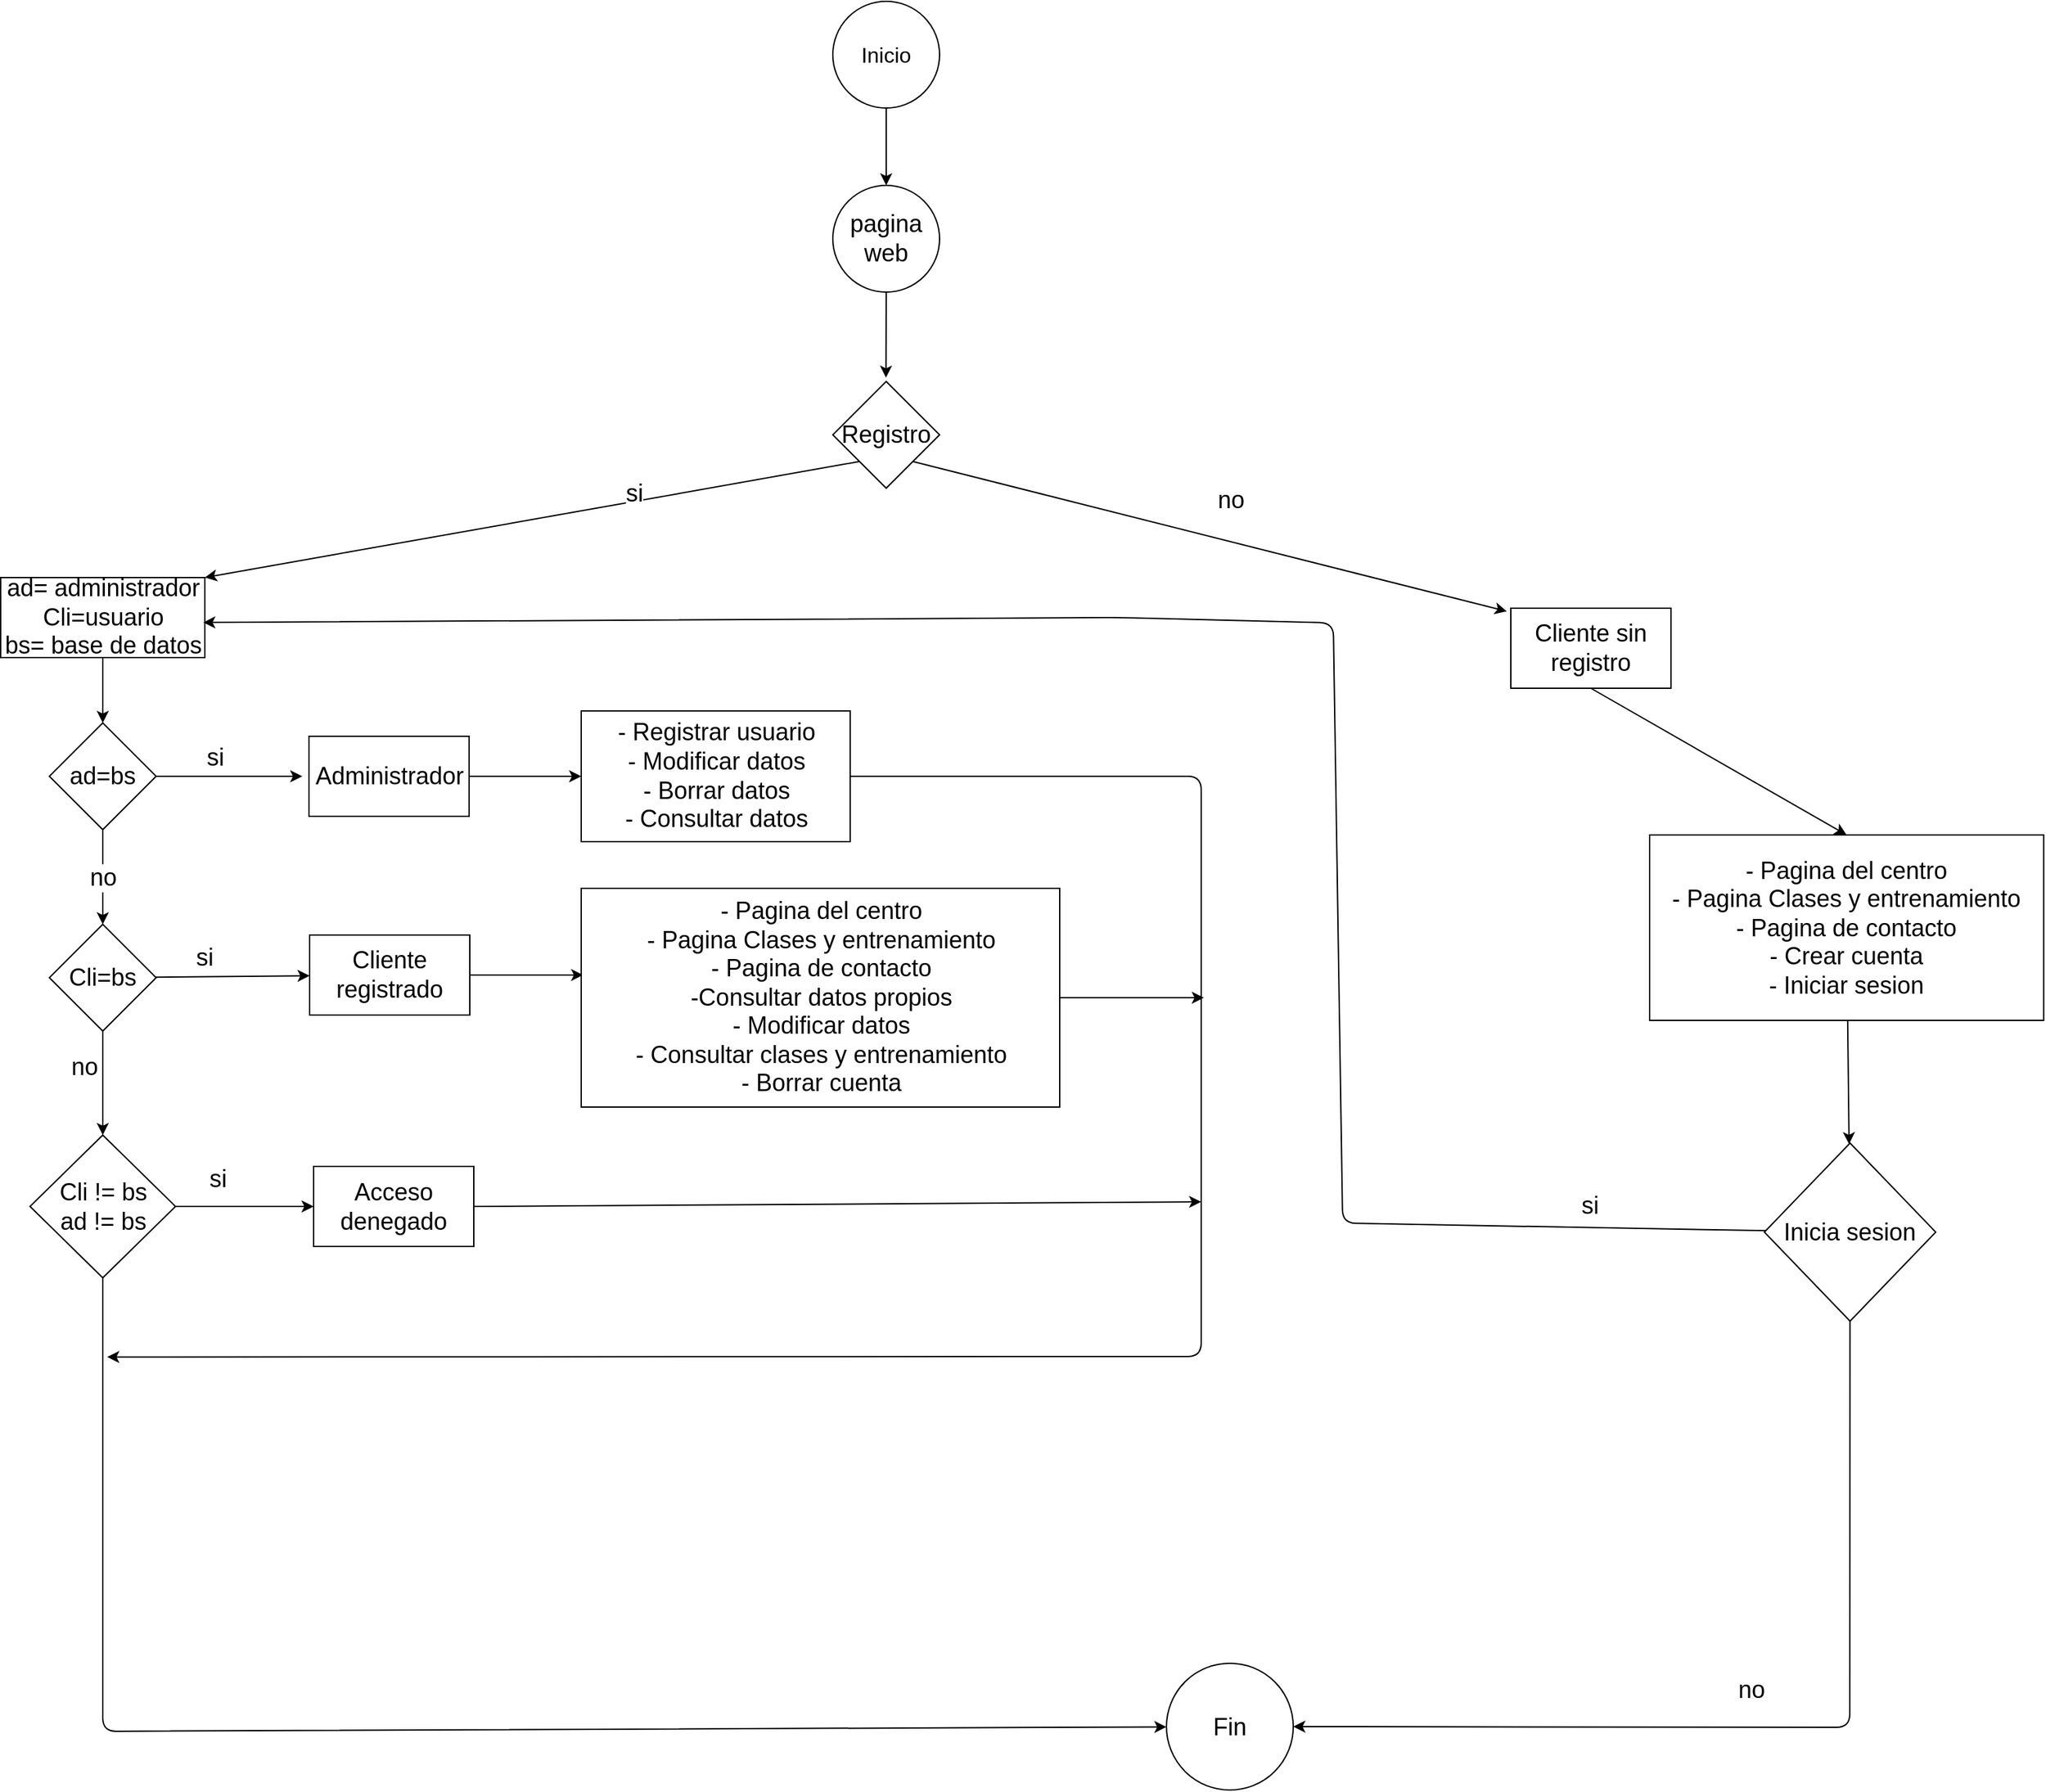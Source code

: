 <mxfile>
    <diagram id="ayLVaH0twAeTrFX0j36s" name="Página-1">
        <mxGraphModel dx="1299" dy="-285" grid="0" gridSize="10" guides="1" tooltips="1" connect="1" arrows="1" fold="1" page="0" pageScale="1" pageWidth="827" pageHeight="1169" background="none" math="0" shadow="0">
            <root>
                <mxCell id="0"/>
                <mxCell id="1" parent="0"/>
                <mxCell id="128" value="" style="edgeStyle=none;html=1;fontSize=36;entryX=0.5;entryY=0;entryDx=0;entryDy=0;" parent="1" source="129" target="136" edge="1">
                    <mxGeometry relative="1" as="geometry"/>
                </mxCell>
                <mxCell id="129" value="&lt;font size=&quot;3&quot;&gt;Inicio&lt;/font&gt;" style="ellipse;whiteSpace=wrap;html=1;" parent="1" vertex="1">
                    <mxGeometry x="115" y="1183" width="80" height="80" as="geometry"/>
                </mxCell>
                <mxCell id="130" style="edgeStyle=none;html=1;exitX=0;exitY=1;exitDx=0;exitDy=0;fontSize=18;entryX=1;entryY=0;entryDx=0;entryDy=0;" parent="1" source="134" target="138" edge="1">
                    <mxGeometry relative="1" as="geometry">
                        <mxPoint x="4.265" y="1606.882" as="targetPoint"/>
                        <mxPoint x="51.5" y="1548" as="sourcePoint"/>
                    </mxGeometry>
                </mxCell>
                <mxCell id="131" value="si" style="edgeLabel;html=1;align=center;verticalAlign=middle;resizable=0;points=[];fontSize=18;" parent="130" vertex="1" connectable="0">
                    <mxGeometry x="-0.374" y="4" relative="1" as="geometry">
                        <mxPoint x="-16" y="-7" as="offset"/>
                    </mxGeometry>
                </mxCell>
                <mxCell id="132" style="edgeStyle=none;html=1;exitX=1;exitY=1;exitDx=0;exitDy=0;fontSize=18;" parent="1" source="134" edge="1">
                    <mxGeometry relative="1" as="geometry">
                        <mxPoint x="620" y="1640.333" as="targetPoint"/>
                    </mxGeometry>
                </mxCell>
                <mxCell id="133" value="no" style="edgeLabel;html=1;align=center;verticalAlign=middle;resizable=0;points=[];fontSize=18;" parent="132" vertex="1" connectable="0">
                    <mxGeometry x="0.248" y="3" relative="1" as="geometry">
                        <mxPoint x="-41" y="-38" as="offset"/>
                    </mxGeometry>
                </mxCell>
                <mxCell id="134" value="&lt;font style=&quot;font-size: 18px;&quot;&gt;Registro&lt;/font&gt;" style="rhombus;whiteSpace=wrap;html=1;" parent="1" vertex="1">
                    <mxGeometry x="115" y="1468" width="80" height="80" as="geometry"/>
                </mxCell>
                <mxCell id="135" style="edgeStyle=none;html=1;exitX=0.5;exitY=1;exitDx=0;exitDy=0;fontSize=18;" parent="1" source="136" edge="1">
                    <mxGeometry relative="1" as="geometry">
                        <mxPoint x="154.824" y="1465.176" as="targetPoint"/>
                    </mxGeometry>
                </mxCell>
                <mxCell id="136" value="pagina web" style="ellipse;whiteSpace=wrap;html=1;fontSize=18;" parent="1" vertex="1">
                    <mxGeometry x="115" y="1321" width="80" height="80" as="geometry"/>
                </mxCell>
                <mxCell id="137" value="" style="edgeStyle=none;html=1;fontSize=18;" parent="1" source="138" target="142" edge="1">
                    <mxGeometry relative="1" as="geometry"/>
                </mxCell>
                <mxCell id="138" value="ad= administrador&lt;br&gt;Cli=usuario&lt;br&gt;bs= base de datos" style="whiteSpace=wrap;html=1;fontSize=18;" parent="1" vertex="1">
                    <mxGeometry x="-508.5" y="1615" width="153" height="60" as="geometry"/>
                </mxCell>
                <mxCell id="139" style="edgeStyle=none;html=1;exitX=1;exitY=0.5;exitDx=0;exitDy=0;fontSize=18;" parent="1" source="142" edge="1">
                    <mxGeometry relative="1" as="geometry">
                        <mxPoint x="-282.5" y="1764" as="targetPoint"/>
                    </mxGeometry>
                </mxCell>
                <mxCell id="140" value="si" style="edgeLabel;html=1;align=center;verticalAlign=middle;resizable=0;points=[];fontSize=18;" parent="139" vertex="1" connectable="0">
                    <mxGeometry x="-0.438" y="1" relative="1" as="geometry">
                        <mxPoint x="13" y="-13" as="offset"/>
                    </mxGeometry>
                </mxCell>
                <mxCell id="141" value="no" style="edgeStyle=none;html=1;fontSize=18;exitX=0.5;exitY=1;exitDx=0;exitDy=0;" parent="1" source="142" target="149" edge="1">
                    <mxGeometry relative="1" as="geometry">
                        <mxPoint x="-434.5" y="1810" as="sourcePoint"/>
                    </mxGeometry>
                </mxCell>
                <mxCell id="142" value="ad=bs" style="rhombus;whiteSpace=wrap;html=1;fontSize=18;" parent="1" vertex="1">
                    <mxGeometry x="-472" y="1724" width="80" height="80" as="geometry"/>
                </mxCell>
                <mxCell id="143" value="" style="edgeStyle=none;html=1;fontSize=18;" parent="1" source="144" target="159" edge="1">
                    <mxGeometry relative="1" as="geometry"/>
                </mxCell>
                <mxCell id="144" value="Administrador" style="whiteSpace=wrap;html=1;fontSize=18;" parent="1" vertex="1">
                    <mxGeometry x="-277.5" y="1734" width="120" height="60" as="geometry"/>
                </mxCell>
                <mxCell id="145" value="" style="edgeStyle=none;html=1;fontSize=18;" parent="1" source="149" target="151" edge="1">
                    <mxGeometry relative="1" as="geometry"/>
                </mxCell>
                <mxCell id="146" value="si" style="edgeLabel;html=1;align=center;verticalAlign=middle;resizable=0;points=[];fontSize=18;" parent="145" vertex="1" connectable="0">
                    <mxGeometry x="-0.384" relative="1" as="geometry">
                        <mxPoint x="1" y="-15" as="offset"/>
                    </mxGeometry>
                </mxCell>
                <mxCell id="147" style="edgeStyle=none;html=1;exitX=0.5;exitY=1;exitDx=0;exitDy=0;fontSize=18;entryX=0.5;entryY=0;entryDx=0;entryDy=0;" parent="1" source="149" target="154" edge="1">
                    <mxGeometry relative="1" as="geometry">
                        <mxPoint x="-431.5" y="1987" as="targetPoint"/>
                    </mxGeometry>
                </mxCell>
                <mxCell id="148" value="no" style="edgeLabel;html=1;align=center;verticalAlign=middle;resizable=0;points=[];fontSize=18;" parent="147" vertex="1" connectable="0">
                    <mxGeometry x="0.421" relative="1" as="geometry">
                        <mxPoint x="-14" y="-29" as="offset"/>
                    </mxGeometry>
                </mxCell>
                <mxCell id="149" value="Cli=bs" style="rhombus;whiteSpace=wrap;html=1;fontSize=18;" parent="1" vertex="1">
                    <mxGeometry x="-472" y="1875" width="80" height="80" as="geometry"/>
                </mxCell>
                <mxCell id="150" value="" style="edgeStyle=none;html=1;fontSize=18;entryX=0.004;entryY=0.396;entryDx=0;entryDy=0;entryPerimeter=0;" parent="1" source="151" target="161" edge="1">
                    <mxGeometry relative="1" as="geometry"/>
                </mxCell>
                <mxCell id="151" value="Cliente registrado" style="whiteSpace=wrap;html=1;fontSize=18;" parent="1" vertex="1">
                    <mxGeometry x="-277" y="1883" width="120" height="60" as="geometry"/>
                </mxCell>
                <mxCell id="152" value="" style="edgeStyle=none;html=1;fontSize=18;" parent="1" source="154" target="156" edge="1">
                    <mxGeometry relative="1" as="geometry"/>
                </mxCell>
                <mxCell id="153" value="" style="edgeStyle=none;html=1;fontSize=18;" parent="1" source="154" target="162" edge="1">
                    <mxGeometry relative="1" as="geometry">
                        <Array as="points">
                            <mxPoint x="-432" y="2480"/>
                        </Array>
                    </mxGeometry>
                </mxCell>
                <mxCell id="154" value="Cli != bs&lt;br&gt;ad != bs" style="rhombus;whiteSpace=wrap;html=1;fontSize=18;" parent="1" vertex="1">
                    <mxGeometry x="-486.5" y="2033" width="109" height="107" as="geometry"/>
                </mxCell>
                <mxCell id="155" style="edgeStyle=none;html=1;exitX=1;exitY=0.5;exitDx=0;exitDy=0;fontSize=18;" parent="1" source="156" edge="1">
                    <mxGeometry relative="1" as="geometry">
                        <mxPoint x="391" y="2083" as="targetPoint"/>
                    </mxGeometry>
                </mxCell>
                <mxCell id="156" value="Acceso denegado" style="whiteSpace=wrap;html=1;fontSize=18;" parent="1" vertex="1">
                    <mxGeometry x="-274" y="2056.5" width="120" height="60" as="geometry"/>
                </mxCell>
                <mxCell id="157" value="si" style="text;html=1;align=center;verticalAlign=middle;resizable=0;points=[];autosize=1;strokeColor=none;fillColor=none;fontSize=18;" parent="1" vertex="1">
                    <mxGeometry x="-362" y="2049" width="31" height="34" as="geometry"/>
                </mxCell>
                <mxCell id="158" style="edgeStyle=none;html=1;fontSize=18;" parent="1" source="159" edge="1">
                    <mxGeometry relative="1" as="geometry">
                        <mxPoint x="-428.667" y="2199.333" as="targetPoint"/>
                        <Array as="points">
                            <mxPoint x="391" y="1764"/>
                            <mxPoint x="391" y="2199"/>
                        </Array>
                    </mxGeometry>
                </mxCell>
                <mxCell id="159" value="- Registrar usuario&lt;br&gt;- Modificar datos&lt;br&gt;- Borrar datos&lt;br&gt;- Consultar datos" style="whiteSpace=wrap;html=1;fontSize=18;" parent="1" vertex="1">
                    <mxGeometry x="-73.5" y="1715" width="201.5" height="98" as="geometry"/>
                </mxCell>
                <mxCell id="160" style="edgeStyle=none;html=1;fontSize=18;" parent="1" source="161" edge="1">
                    <mxGeometry relative="1" as="geometry">
                        <mxPoint x="393" y="1930" as="targetPoint"/>
                    </mxGeometry>
                </mxCell>
                <mxCell id="161" value="- Pagina del centro&lt;br&gt;- Pagina Clases y entrenamiento&lt;br&gt;- Pagina de contacto&lt;br&gt;-Consultar datos propios&lt;br&gt;- Modificar datos&lt;br&gt;- Consultar clases y entrenamiento&lt;br&gt;- Borrar cuenta" style="whiteSpace=wrap;html=1;fontSize=18;" parent="1" vertex="1">
                    <mxGeometry x="-73.5" y="1848" width="358.5" height="164" as="geometry"/>
                </mxCell>
                <mxCell id="162" value="Fin" style="ellipse;whiteSpace=wrap;html=1;fontSize=18;" parent="1" vertex="1">
                    <mxGeometry x="365" y="2429" width="95" height="95" as="geometry"/>
                </mxCell>
                <mxCell id="163" style="edgeStyle=none;html=1;exitX=0.5;exitY=1;exitDx=0;exitDy=0;entryX=0.5;entryY=0;entryDx=0;entryDy=0;fontSize=18;" parent="1" source="164" target="166" edge="1">
                    <mxGeometry relative="1" as="geometry"/>
                </mxCell>
                <mxCell id="164" value="Cliente sin registro" style="whiteSpace=wrap;html=1;fontSize=18;" parent="1" vertex="1">
                    <mxGeometry x="623" y="1638" width="120" height="60" as="geometry"/>
                </mxCell>
                <mxCell id="165" value="" style="edgeStyle=none;html=1;fontSize=18;" parent="1" source="166" target="170" edge="1">
                    <mxGeometry relative="1" as="geometry"/>
                </mxCell>
                <mxCell id="166" value="- Pagina del centro&lt;br&gt;- Pagina Clases y entrenamiento&lt;br&gt;- Pagina de contacto&lt;br&gt;- Crear cuenta&lt;br&gt;- Iniciar sesion" style="whiteSpace=wrap;html=1;fontSize=18;" parent="1" vertex="1">
                    <mxGeometry x="727" y="1808" width="295.25" height="139" as="geometry"/>
                </mxCell>
                <mxCell id="167" style="edgeStyle=none;html=1;entryX=0.992;entryY=0.561;entryDx=0;entryDy=0;entryPerimeter=0;fontSize=18;" parent="1" source="170" target="138" edge="1">
                    <mxGeometry relative="1" as="geometry">
                        <Array as="points">
                            <mxPoint x="497" y="2099"/>
                            <mxPoint x="490" y="1649"/>
                            <mxPoint x="330" y="1645"/>
                        </Array>
                    </mxGeometry>
                </mxCell>
                <mxCell id="168" value="si" style="edgeLabel;html=1;align=center;verticalAlign=middle;resizable=0;points=[];fontSize=18;" parent="167" vertex="1" connectable="0">
                    <mxGeometry x="-0.832" y="-5" relative="1" as="geometry">
                        <mxPoint x="3" y="-11" as="offset"/>
                    </mxGeometry>
                </mxCell>
                <mxCell id="169" value="no" style="edgeStyle=none;html=1;entryX=1;entryY=0.5;entryDx=0;entryDy=0;fontSize=18;" parent="1" source="170" target="162" edge="1">
                    <mxGeometry x="0.049" y="-28" relative="1" as="geometry">
                        <Array as="points">
                            <mxPoint x="877" y="2477"/>
                        </Array>
                        <mxPoint as="offset"/>
                    </mxGeometry>
                </mxCell>
                <mxCell id="170" value="Inicia sesion" style="rhombus;whiteSpace=wrap;html=1;fontSize=18;" parent="1" vertex="1">
                    <mxGeometry x="813" y="2039" width="128.38" height="133.5" as="geometry"/>
                </mxCell>
            </root>
        </mxGraphModel>
    </diagram>
</mxfile>